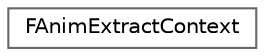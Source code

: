 digraph "Graphical Class Hierarchy"
{
 // INTERACTIVE_SVG=YES
 // LATEX_PDF_SIZE
  bgcolor="transparent";
  edge [fontname=Helvetica,fontsize=10,labelfontname=Helvetica,labelfontsize=10];
  node [fontname=Helvetica,fontsize=10,shape=box,height=0.2,width=0.4];
  rankdir="LR";
  Node0 [id="Node000000",label="FAnimExtractContext",height=0.2,width=0.4,color="grey40", fillcolor="white", style="filled",URL="$d1/d64/structFAnimExtractContext.html",tooltip="Animation Extraction Context."];
}
